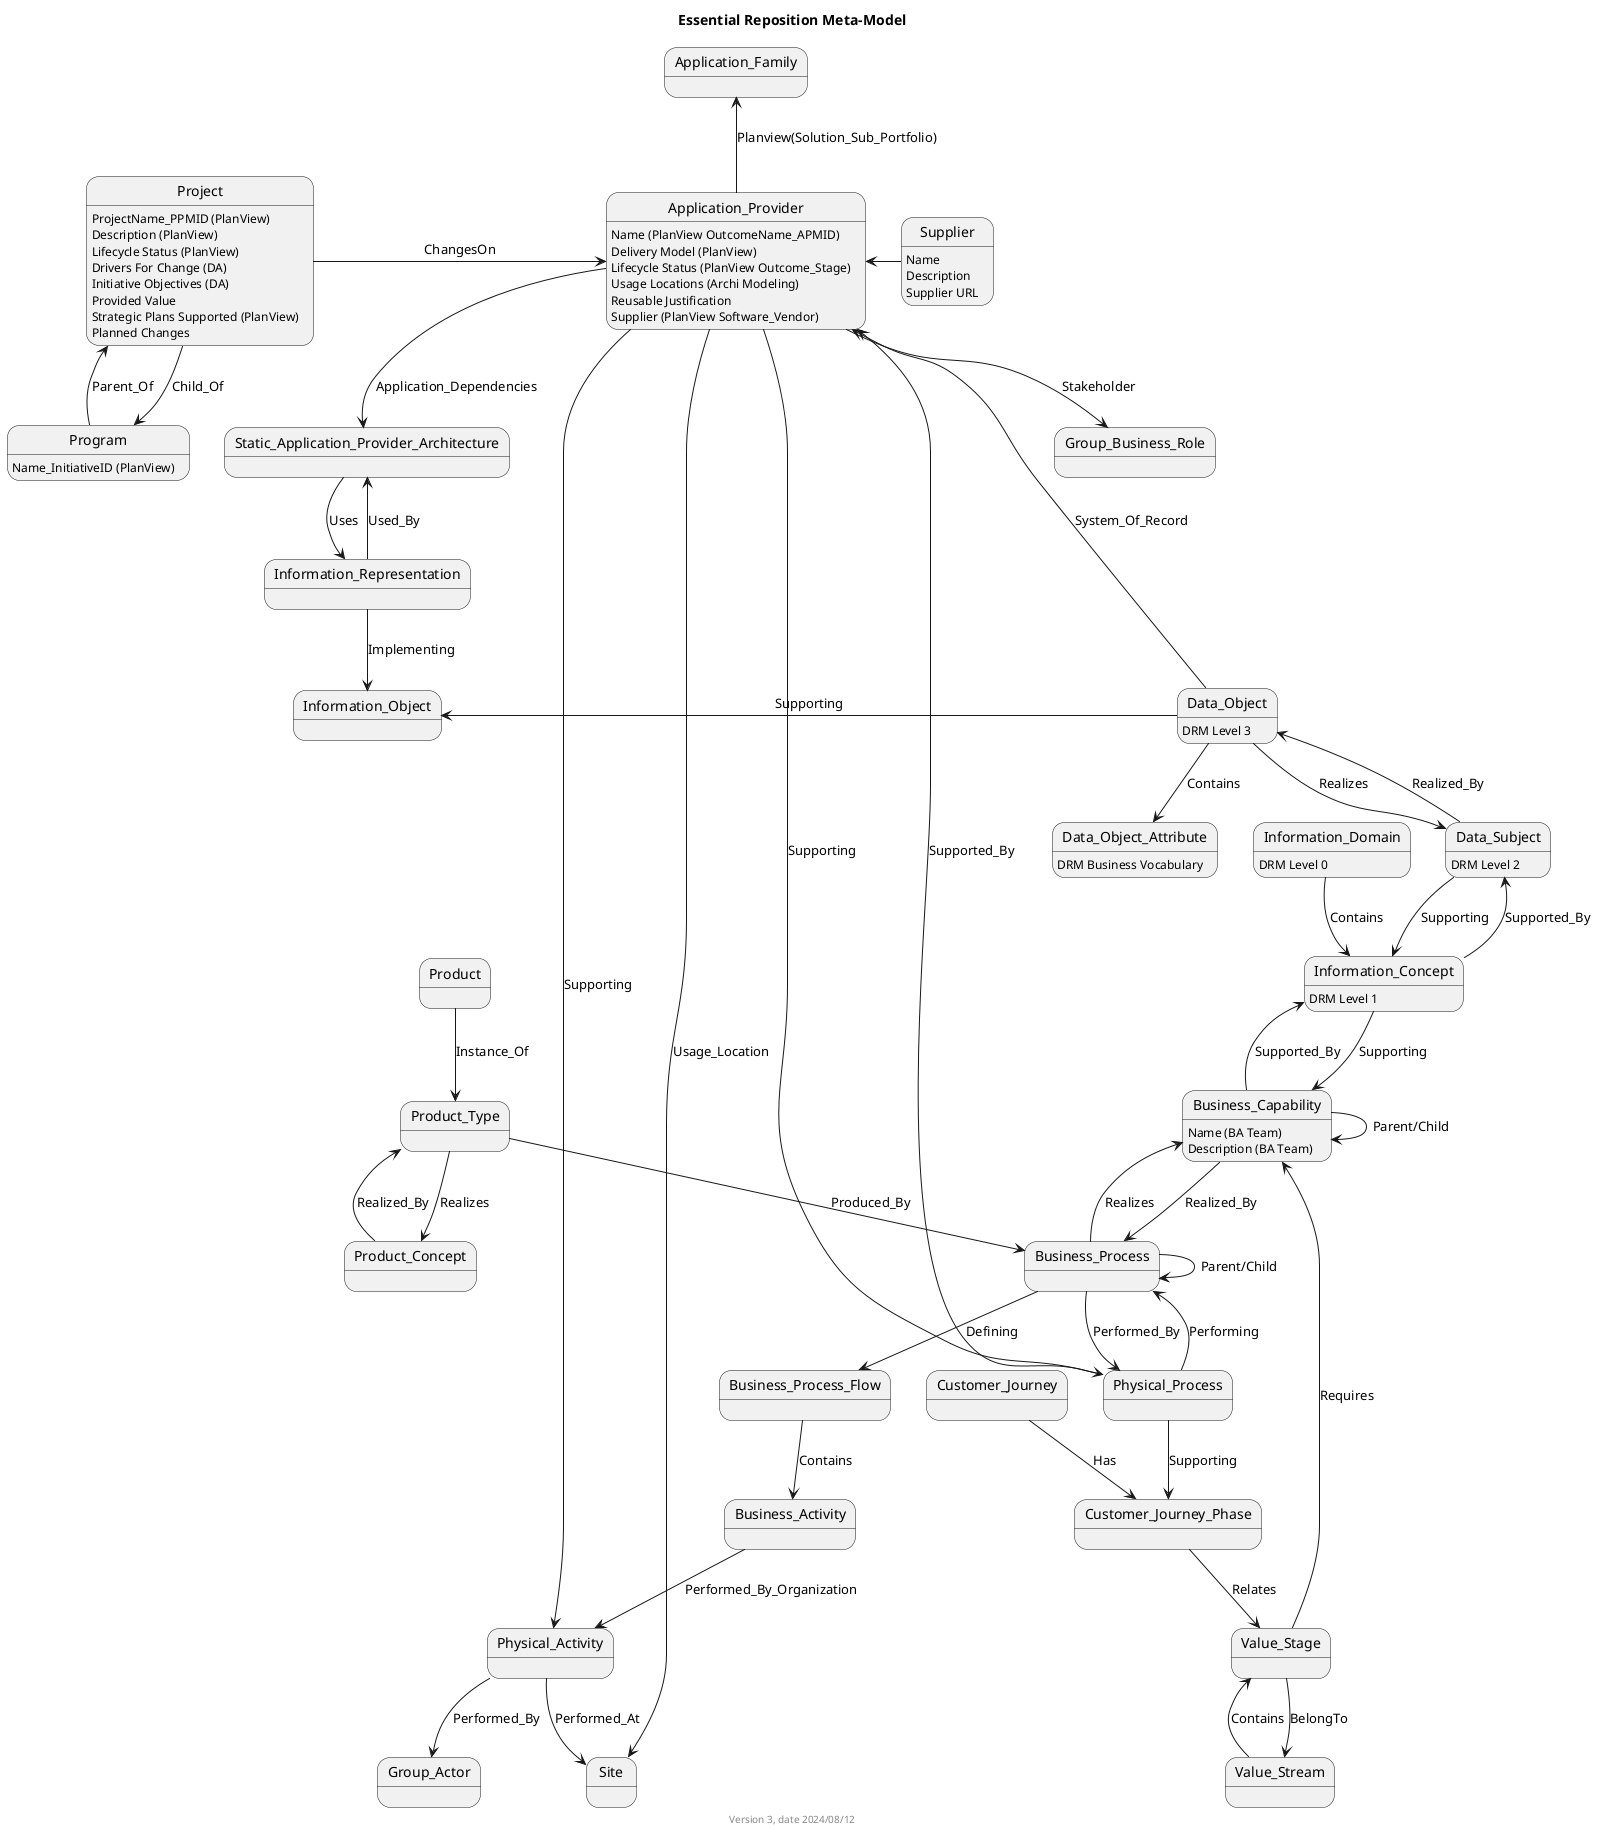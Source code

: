 @startuml

title Essential Reposition Meta-Model

Customer_Journey --> Customer_Journey_Phase: Has
Customer_Journey_Phase --> Value_Stage: Relates

Value_Stream --> Value_Stage: Contains
Value_Stage --> Value_Stream: BelongTo

Value_Stage --> Business_Capability: Requires

Business_Capability --> Business_Process: Realized_By
Business_Process --> Business_Capability: Realizes

Business_Capability --> Information_Concept: Supported_By
Information_Concept --> Business_Capability: Supporting

Business_Capability --> Business_Capability: Parent/Child

Business_Process --> Physical_Process: Performed_By
Physical_Process --> Business_Process: Performing

Business_Process --> Business_Process: Parent/Child

Business_Process --> Business_Process_Flow: Defining

Business_Process_Flow --> Business_Activity: Contains

Business_Activity --> Physical_Activity: Performed_By_Organization
Physical_Activity <-- Application_Provider: Supporting
Physical_Activity --> Group_Actor: Performed_By
Physical_Activity --> Site: Performed_At

Physical_Process --> Application_Provider: Supported_By
Application_Provider --> Physical_Process: Supporting

Physical_Process --> Customer_Journey_Phase: Supporting

Product_Concept --> Product_Type: Realized_By
Product_Type --> Product_Concept: Realizes
Product --> Product_Type: Instance_Of

Product_Type --> Business_Process: Produced_By

Application_Provider <-- Supplier
Application_Provider --> Group_Business_Role: Stakeholder
Application_Provider --> Site: Usage_Location
Application_Provider --> Static_Application_Provider_Architecture: Application_Dependencies

Application_Provider -up-> Application_Family: Planview(Solution_Sub_Portfolio)

Information_Domain --> Information_Concept: Contains
Information_Concept --> Data_Subject: Supported_By
Data_Subject --> Information_Concept: Supporting
Data_Subject --> Data_Object: Realized_By
Data_Object --> Data_Subject: Realizes
Data_Object --> Data_Object_Attribute: Contains

Static_Application_Provider_Architecture --> Information_Representation: Uses
Information_Representation --> Static_Application_Provider_Architecture: Used_By
Information_Representation --> Information_Object: Implementing
Information_Object <-- Data_Object: Supporting

Data_Object -up-> Application_Provider: System_Of_Record

Project --> Program: Child_Of
Program --> Project: Parent_Of

Project -right-> Application_Provider: ChangesOn

' Business Layer

Business_Capability: Name (BA Team)
Business_Capability: Description (BA Team)

' Application Layer

Application_Provider: Name (PlanView OutcomeName_APMID)
Application_Provider: Delivery Model (PlanView)
Application_Provider: Lifecycle Status (PlanView Outcome_Stage)
Application_Provider: Usage Locations (Archi Modeling)
Application_Provider: Reusable Justification
Application_Provider: Supplier (PlanView Software_Vendor)

' Information Layer

Information_Domain: DRM Level 0
Information_Concept: DRM Level 1
Data_Subject: DRM Level 2
Data_Object: DRM Level 3
Data_Object_Attribute: DRM Business Vocabulary

' EA Support Layer

' EA Support > Change Management

Project: ProjectName_PPMID (PlanView)
Project: Description (PlanView)
Project: Lifecycle Status (PlanView)
Project: Drivers For Change (DA)
Project: Initiative Objectives (DA)
Project: Provided Value
Project: Strategic Plans Supported (PlanView)
Project: Planned Changes

Program: Name_InitiativeID (PlanView)

' EA Support > Utilities
Supplier: Name
Supplier: Description
Supplier: Supplier URL

footer Version 3, date 2024/08/12

@enduml